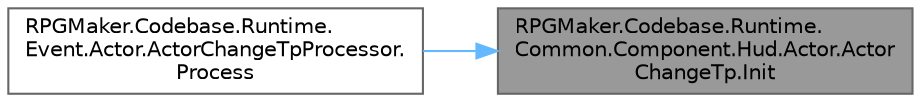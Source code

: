digraph "RPGMaker.Codebase.Runtime.Common.Component.Hud.Actor.ActorChangeTp.Init"
{
 // LATEX_PDF_SIZE
  bgcolor="transparent";
  edge [fontname=Helvetica,fontsize=10,labelfontname=Helvetica,labelfontsize=10];
  node [fontname=Helvetica,fontsize=10,shape=box,height=0.2,width=0.4];
  rankdir="RL";
  Node1 [id="Node000001",label="RPGMaker.Codebase.Runtime.\lCommon.Component.Hud.Actor.Actor\lChangeTp.Init",height=0.2,width=0.4,color="gray40", fillcolor="grey60", style="filled", fontcolor="black",tooltip="初期化"];
  Node1 -> Node2 [id="edge1_Node000001_Node000002",dir="back",color="steelblue1",style="solid",tooltip=" "];
  Node2 [id="Node000002",label="RPGMaker.Codebase.Runtime.\lEvent.Actor.ActorChangeTpProcessor.\lProcess",height=0.2,width=0.4,color="grey40", fillcolor="white", style="filled",URL="$d8/d1f/class_r_p_g_maker_1_1_codebase_1_1_runtime_1_1_event_1_1_actor_1_1_actor_change_tp_processor.html#a37a16548591a5121b79bd8cf911f198f",tooltip="イベント実行処理"];
}
